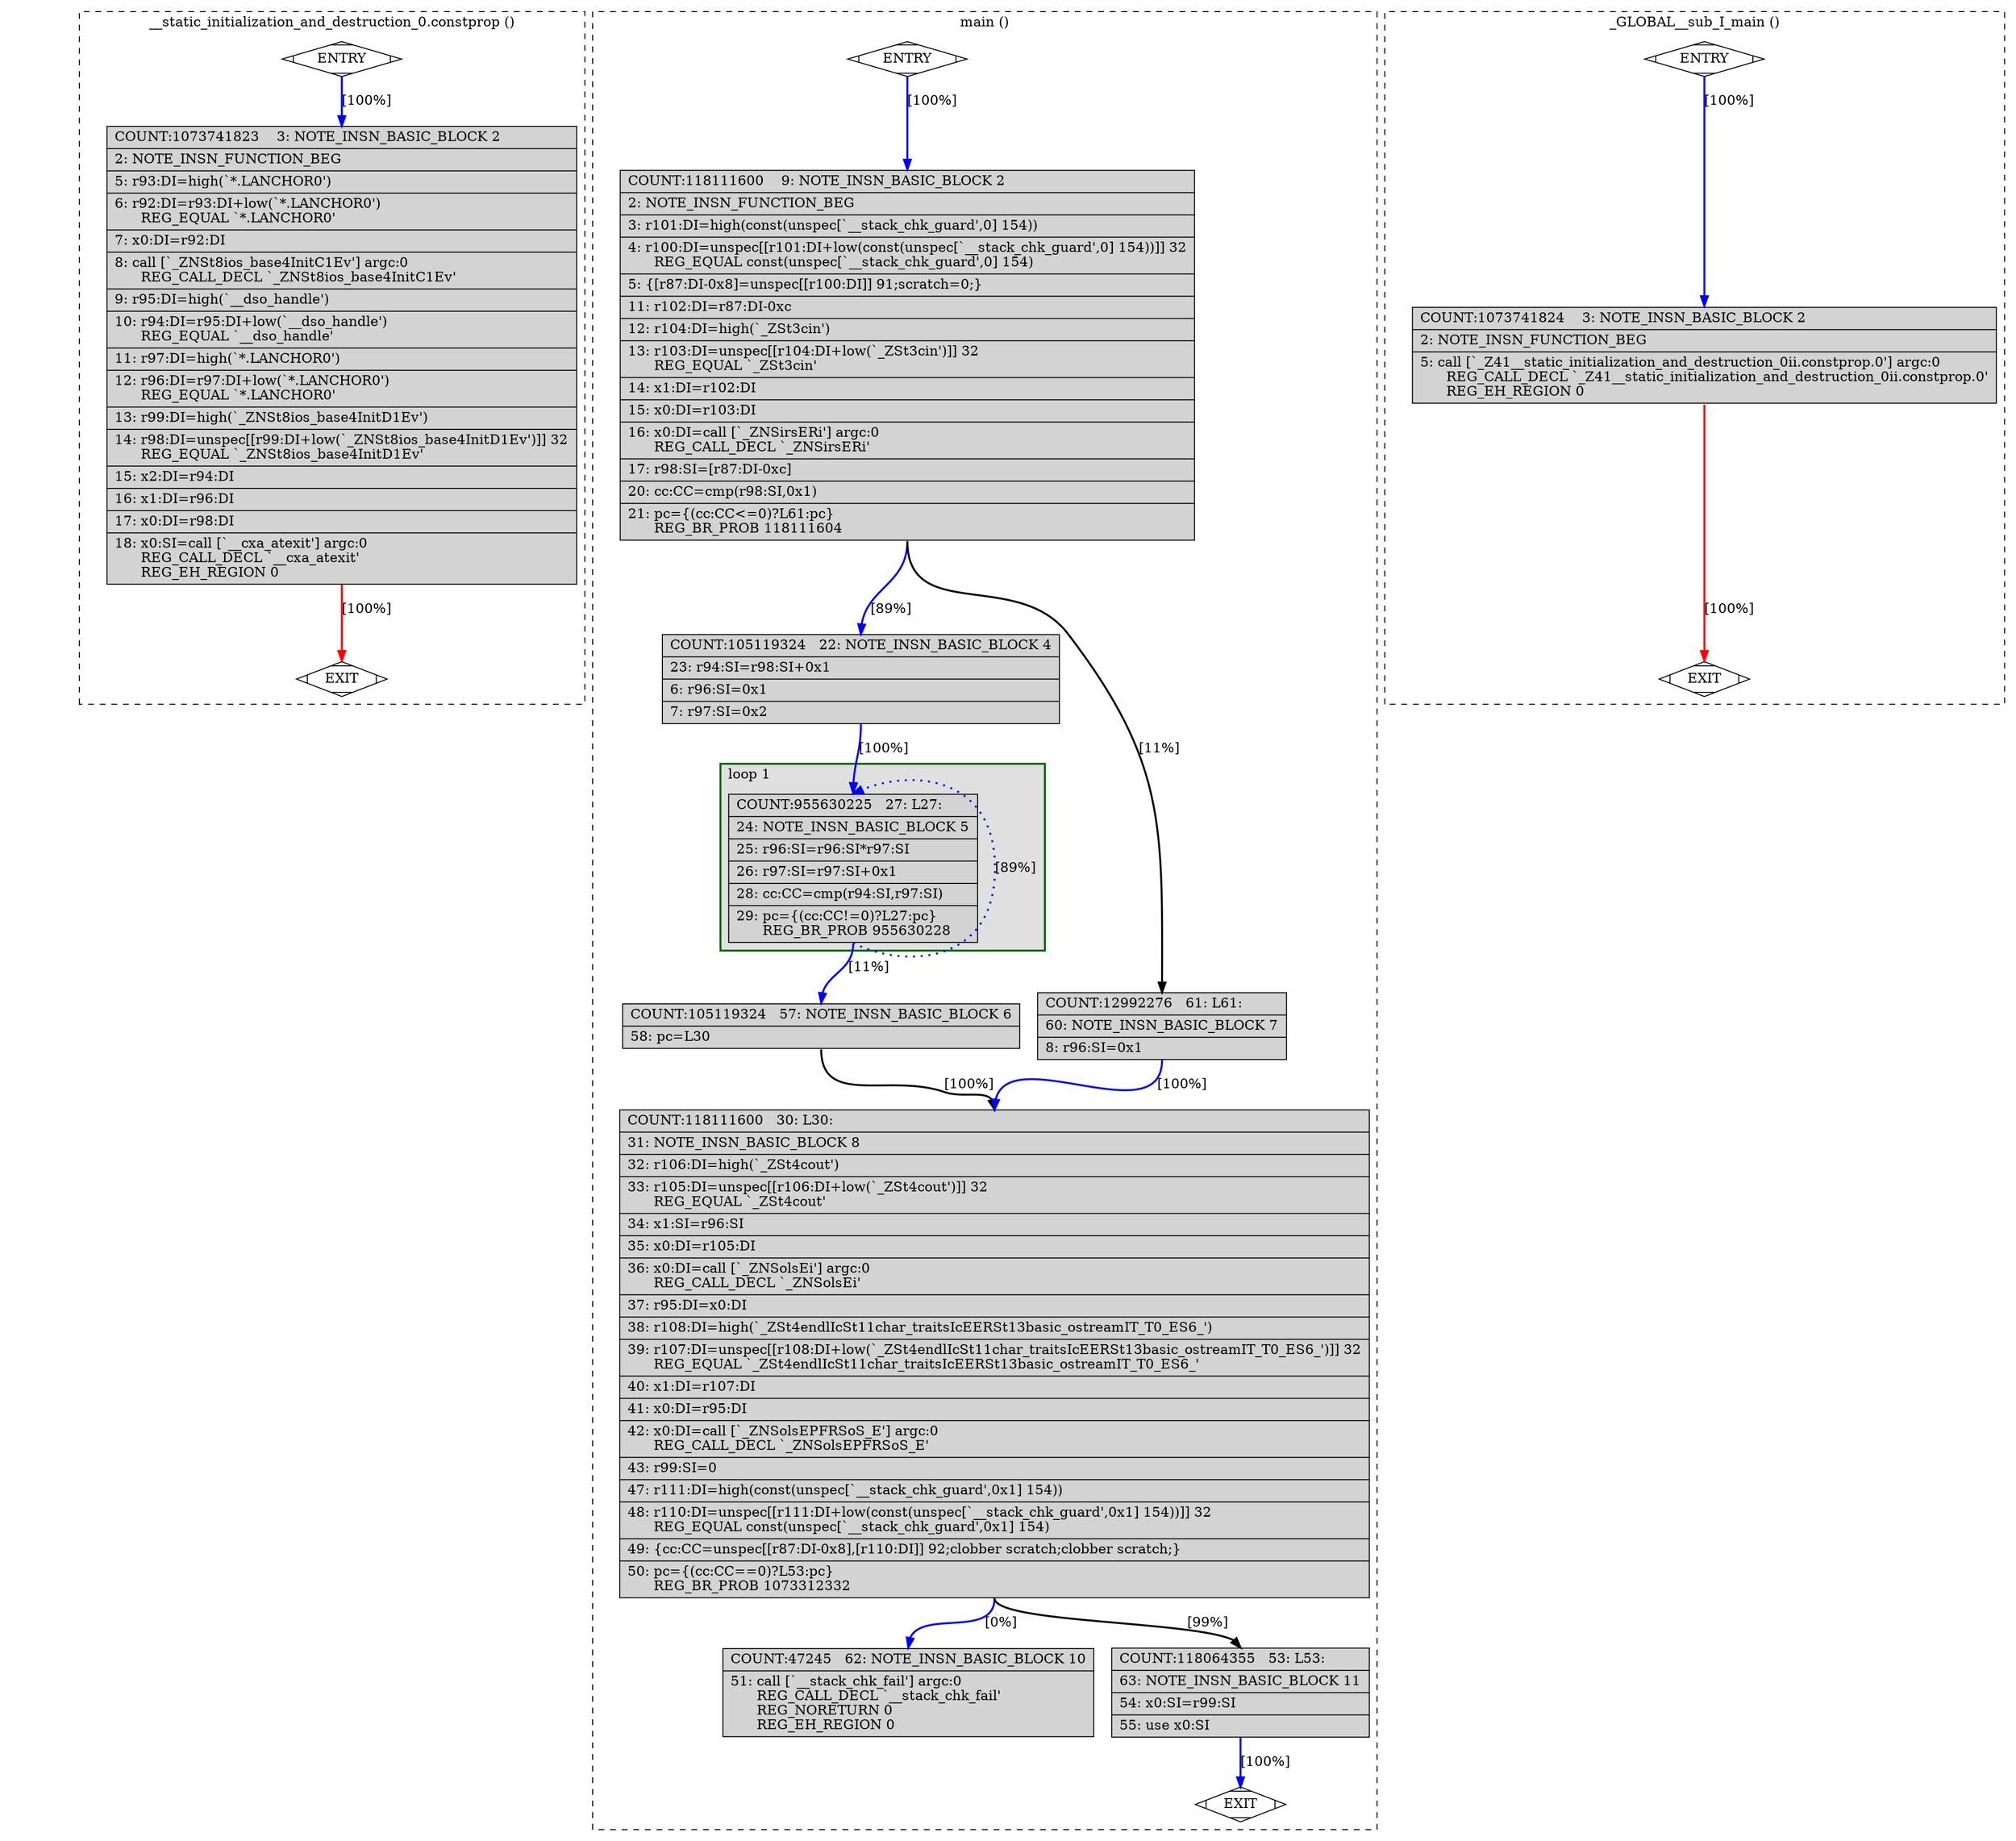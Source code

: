 digraph "a-mul.cpp.245r.expand" {
overlap=false;
subgraph "cluster___static_initialization_and_destruction_0.constprop" {
	style="dashed";
	color="black";
	label="__static_initialization_and_destruction_0.constprop ()";
	fn_2278_basic_block_0 [shape=Mdiamond,style=filled,fillcolor=white,label="ENTRY"];

	fn_2278_basic_block_1 [shape=Mdiamond,style=filled,fillcolor=white,label="EXIT"];

	fn_2278_basic_block_2 [shape=record,style=filled,fillcolor=lightgrey,label="{COUNT:1073741823\ \ \ \ 3:\ NOTE_INSN_BASIC_BLOCK\ 2\l\
|\ \ \ \ 2:\ NOTE_INSN_FUNCTION_BEG\l\
|\ \ \ \ 5:\ r93:DI=high(`*.LANCHOR0')\l\
|\ \ \ \ 6:\ r92:DI=r93:DI+low(`*.LANCHOR0')\l\
\ \ \ \ \ \ REG_EQUAL\ `*.LANCHOR0'\l\
|\ \ \ \ 7:\ x0:DI=r92:DI\l\
|\ \ \ \ 8:\ call\ [`_ZNSt8ios_base4InitC1Ev']\ argc:0\l\
\ \ \ \ \ \ REG_CALL_DECL\ `_ZNSt8ios_base4InitC1Ev'\l\
|\ \ \ \ 9:\ r95:DI=high(`__dso_handle')\l\
|\ \ \ 10:\ r94:DI=r95:DI+low(`__dso_handle')\l\
\ \ \ \ \ \ REG_EQUAL\ `__dso_handle'\l\
|\ \ \ 11:\ r97:DI=high(`*.LANCHOR0')\l\
|\ \ \ 12:\ r96:DI=r97:DI+low(`*.LANCHOR0')\l\
\ \ \ \ \ \ REG_EQUAL\ `*.LANCHOR0'\l\
|\ \ \ 13:\ r99:DI=high(`_ZNSt8ios_base4InitD1Ev')\l\
|\ \ \ 14:\ r98:DI=unspec[[r99:DI+low(`_ZNSt8ios_base4InitD1Ev')]]\ 32\l\
\ \ \ \ \ \ REG_EQUAL\ `_ZNSt8ios_base4InitD1Ev'\l\
|\ \ \ 15:\ x2:DI=r94:DI\l\
|\ \ \ 16:\ x1:DI=r96:DI\l\
|\ \ \ 17:\ x0:DI=r98:DI\l\
|\ \ \ 18:\ x0:SI=call\ [`__cxa_atexit']\ argc:0\l\
\ \ \ \ \ \ REG_CALL_DECL\ `__cxa_atexit'\l\
\ \ \ \ \ \ REG_EH_REGION\ 0\l\
}"];

	fn_2278_basic_block_0:s -> fn_2278_basic_block_2:n [style="solid,bold",color=blue,weight=100,constraint=true,label="[100%]"];
	fn_2278_basic_block_2:s -> fn_2278_basic_block_1:n [style="solid,bold",color=red,weight=10,constraint=true,label="[100%]"];
	fn_2278_basic_block_0:s -> fn_2278_basic_block_1:n [style="invis",constraint=true];
}
subgraph "cluster_main" {
	style="dashed";
	color="black";
	label="main ()";
	subgraph cluster_1776_1 {
	style="filled";
	color="darkgreen";
	fillcolor="grey88";
	label="loop 1";
	labeljust=l;
	penwidth=2;
	fn_1776_basic_block_5 [shape=record,style=filled,fillcolor=lightgrey,label="{COUNT:955630225\ \ \ 27:\ L27:\l\
|\ \ \ 24:\ NOTE_INSN_BASIC_BLOCK\ 5\l\
|\ \ \ 25:\ r96:SI=r96:SI*r97:SI\l\
|\ \ \ 26:\ r97:SI=r97:SI+0x1\l\
|\ \ \ 28:\ cc:CC=cmp(r94:SI,r97:SI)\l\
|\ \ \ 29:\ pc=\{(cc:CC!=0)?L27:pc\}\l\
\ \ \ \ \ \ REG_BR_PROB\ 955630228\l\
}"];

	}
	fn_1776_basic_block_0 [shape=Mdiamond,style=filled,fillcolor=white,label="ENTRY"];

	fn_1776_basic_block_1 [shape=Mdiamond,style=filled,fillcolor=white,label="EXIT"];

	fn_1776_basic_block_2 [shape=record,style=filled,fillcolor=lightgrey,label="{COUNT:118111600\ \ \ \ 9:\ NOTE_INSN_BASIC_BLOCK\ 2\l\
|\ \ \ \ 2:\ NOTE_INSN_FUNCTION_BEG\l\
|\ \ \ \ 3:\ r101:DI=high(const(unspec[`__stack_chk_guard',0]\ 154))\l\
|\ \ \ \ 4:\ r100:DI=unspec[[r101:DI+low(const(unspec[`__stack_chk_guard',0]\ 154))]]\ 32\l\
\ \ \ \ \ \ REG_EQUAL\ const(unspec[`__stack_chk_guard',0]\ 154)\l\
|\ \ \ \ 5:\ \{[r87:DI-0x8]=unspec[[r100:DI]]\ 91;scratch=0;\}\l\
|\ \ \ 11:\ r102:DI=r87:DI-0xc\l\
|\ \ \ 12:\ r104:DI=high(`_ZSt3cin')\l\
|\ \ \ 13:\ r103:DI=unspec[[r104:DI+low(`_ZSt3cin')]]\ 32\l\
\ \ \ \ \ \ REG_EQUAL\ `_ZSt3cin'\l\
|\ \ \ 14:\ x1:DI=r102:DI\l\
|\ \ \ 15:\ x0:DI=r103:DI\l\
|\ \ \ 16:\ x0:DI=call\ [`_ZNSirsERi']\ argc:0\l\
\ \ \ \ \ \ REG_CALL_DECL\ `_ZNSirsERi'\l\
|\ \ \ 17:\ r98:SI=[r87:DI-0xc]\l\
|\ \ \ 20:\ cc:CC=cmp(r98:SI,0x1)\l\
|\ \ \ 21:\ pc=\{(cc:CC\<=0)?L61:pc\}\l\
\ \ \ \ \ \ REG_BR_PROB\ 118111604\l\
}"];

	fn_1776_basic_block_4 [shape=record,style=filled,fillcolor=lightgrey,label="{COUNT:105119324\ \ \ 22:\ NOTE_INSN_BASIC_BLOCK\ 4\l\
|\ \ \ 23:\ r94:SI=r98:SI+0x1\l\
|\ \ \ \ 6:\ r96:SI=0x1\l\
|\ \ \ \ 7:\ r97:SI=0x2\l\
}"];

	fn_1776_basic_block_6 [shape=record,style=filled,fillcolor=lightgrey,label="{COUNT:105119324\ \ \ 57:\ NOTE_INSN_BASIC_BLOCK\ 6\l\
|\ \ \ 58:\ pc=L30\l\
}"];

	fn_1776_basic_block_7 [shape=record,style=filled,fillcolor=lightgrey,label="{COUNT:12992276\ \ \ 61:\ L61:\l\
|\ \ \ 60:\ NOTE_INSN_BASIC_BLOCK\ 7\l\
|\ \ \ \ 8:\ r96:SI=0x1\l\
}"];

	fn_1776_basic_block_8 [shape=record,style=filled,fillcolor=lightgrey,label="{COUNT:118111600\ \ \ 30:\ L30:\l\
|\ \ \ 31:\ NOTE_INSN_BASIC_BLOCK\ 8\l\
|\ \ \ 32:\ r106:DI=high(`_ZSt4cout')\l\
|\ \ \ 33:\ r105:DI=unspec[[r106:DI+low(`_ZSt4cout')]]\ 32\l\
\ \ \ \ \ \ REG_EQUAL\ `_ZSt4cout'\l\
|\ \ \ 34:\ x1:SI=r96:SI\l\
|\ \ \ 35:\ x0:DI=r105:DI\l\
|\ \ \ 36:\ x0:DI=call\ [`_ZNSolsEi']\ argc:0\l\
\ \ \ \ \ \ REG_CALL_DECL\ `_ZNSolsEi'\l\
|\ \ \ 37:\ r95:DI=x0:DI\l\
|\ \ \ 38:\ r108:DI=high(`_ZSt4endlIcSt11char_traitsIcEERSt13basic_ostreamIT_T0_ES6_')\l\
|\ \ \ 39:\ r107:DI=unspec[[r108:DI+low(`_ZSt4endlIcSt11char_traitsIcEERSt13basic_ostreamIT_T0_ES6_')]]\ 32\l\
\ \ \ \ \ \ REG_EQUAL\ `_ZSt4endlIcSt11char_traitsIcEERSt13basic_ostreamIT_T0_ES6_'\l\
|\ \ \ 40:\ x1:DI=r107:DI\l\
|\ \ \ 41:\ x0:DI=r95:DI\l\
|\ \ \ 42:\ x0:DI=call\ [`_ZNSolsEPFRSoS_E']\ argc:0\l\
\ \ \ \ \ \ REG_CALL_DECL\ `_ZNSolsEPFRSoS_E'\l\
|\ \ \ 43:\ r99:SI=0\l\
|\ \ \ 47:\ r111:DI=high(const(unspec[`__stack_chk_guard',0x1]\ 154))\l\
|\ \ \ 48:\ r110:DI=unspec[[r111:DI+low(const(unspec[`__stack_chk_guard',0x1]\ 154))]]\ 32\l\
\ \ \ \ \ \ REG_EQUAL\ const(unspec[`__stack_chk_guard',0x1]\ 154)\l\
|\ \ \ 49:\ \{cc:CC=unspec[[r87:DI-0x8],[r110:DI]]\ 92;clobber\ scratch;clobber\ scratch;\}\l\
|\ \ \ 50:\ pc=\{(cc:CC==0)?L53:pc\}\l\
\ \ \ \ \ \ REG_BR_PROB\ 1073312332\l\
}"];

	fn_1776_basic_block_10 [shape=record,style=filled,fillcolor=lightgrey,label="{COUNT:47245\ \ \ 62:\ NOTE_INSN_BASIC_BLOCK\ 10\l\
|\ \ \ 51:\ call\ [`__stack_chk_fail']\ argc:0\l\
\ \ \ \ \ \ REG_CALL_DECL\ `__stack_chk_fail'\l\
\ \ \ \ \ \ REG_NORETURN\ 0\l\
\ \ \ \ \ \ REG_EH_REGION\ 0\l\
}"];

	fn_1776_basic_block_11 [shape=record,style=filled,fillcolor=lightgrey,label="{COUNT:118064355\ \ \ 53:\ L53:\l\
|\ \ \ 63:\ NOTE_INSN_BASIC_BLOCK\ 11\l\
|\ \ \ 54:\ x0:SI=r99:SI\l\
|\ \ \ 55:\ use\ x0:SI\l\
}"];

	fn_1776_basic_block_0:s -> fn_1776_basic_block_2:n [style="solid,bold",color=blue,weight=100,constraint=true,label="[100%]"];
	fn_1776_basic_block_2:s -> fn_1776_basic_block_4:n [style="solid,bold",color=blue,weight=100,constraint=true,label="[89%]"];
	fn_1776_basic_block_2:s -> fn_1776_basic_block_7:n [style="solid,bold",color=black,weight=10,constraint=true,label="[11%]"];
	fn_1776_basic_block_4:s -> fn_1776_basic_block_5:n [style="solid,bold",color=blue,weight=100,constraint=true,label="[100%]"];
	fn_1776_basic_block_5:s -> fn_1776_basic_block_5:n [style="dotted,bold",color=blue,weight=10,constraint=false,label="[89%]"];
	fn_1776_basic_block_5:s -> fn_1776_basic_block_6:n [style="solid,bold",color=blue,weight=100,constraint=true,label="[11%]"];
	fn_1776_basic_block_6:s -> fn_1776_basic_block_8:n [style="solid,bold",color=black,weight=10,constraint=true,label="[100%]"];
	fn_1776_basic_block_7:s -> fn_1776_basic_block_8:n [style="solid,bold",color=blue,weight=100,constraint=true,label="[100%]"];
	fn_1776_basic_block_8:s -> fn_1776_basic_block_11:n [style="solid,bold",color=black,weight=10,constraint=true,label="[99%]"];
	fn_1776_basic_block_8:s -> fn_1776_basic_block_10:n [style="solid,bold",color=blue,weight=100,constraint=true,label="[0%]"];
	fn_1776_basic_block_11:s -> fn_1776_basic_block_1:n [style="solid,bold",color=blue,weight=100,constraint=true,label="[100%]"];
	fn_1776_basic_block_0:s -> fn_1776_basic_block_1:n [style="invis",constraint=true];
}
subgraph "cluster__GLOBAL__sub_I_main" {
	style="dashed";
	color="black";
	label="_GLOBAL__sub_I_main ()";
	fn_2277_basic_block_0 [shape=Mdiamond,style=filled,fillcolor=white,label="ENTRY"];

	fn_2277_basic_block_1 [shape=Mdiamond,style=filled,fillcolor=white,label="EXIT"];

	fn_2277_basic_block_2 [shape=record,style=filled,fillcolor=lightgrey,label="{COUNT:1073741824\ \ \ \ 3:\ NOTE_INSN_BASIC_BLOCK\ 2\l\
|\ \ \ \ 2:\ NOTE_INSN_FUNCTION_BEG\l\
|\ \ \ \ 5:\ call\ [`_Z41__static_initialization_and_destruction_0ii.constprop.0']\ argc:0\l\
\ \ \ \ \ \ REG_CALL_DECL\ `_Z41__static_initialization_and_destruction_0ii.constprop.0'\l\
\ \ \ \ \ \ REG_EH_REGION\ 0\l\
}"];

	fn_2277_basic_block_0:s -> fn_2277_basic_block_2:n [style="solid,bold",color=blue,weight=100,constraint=true,label="[100%]"];
	fn_2277_basic_block_2:s -> fn_2277_basic_block_1:n [style="solid,bold",color=red,weight=10,constraint=true,label="[100%]"];
	fn_2277_basic_block_0:s -> fn_2277_basic_block_1:n [style="invis",constraint=true];
}
}
